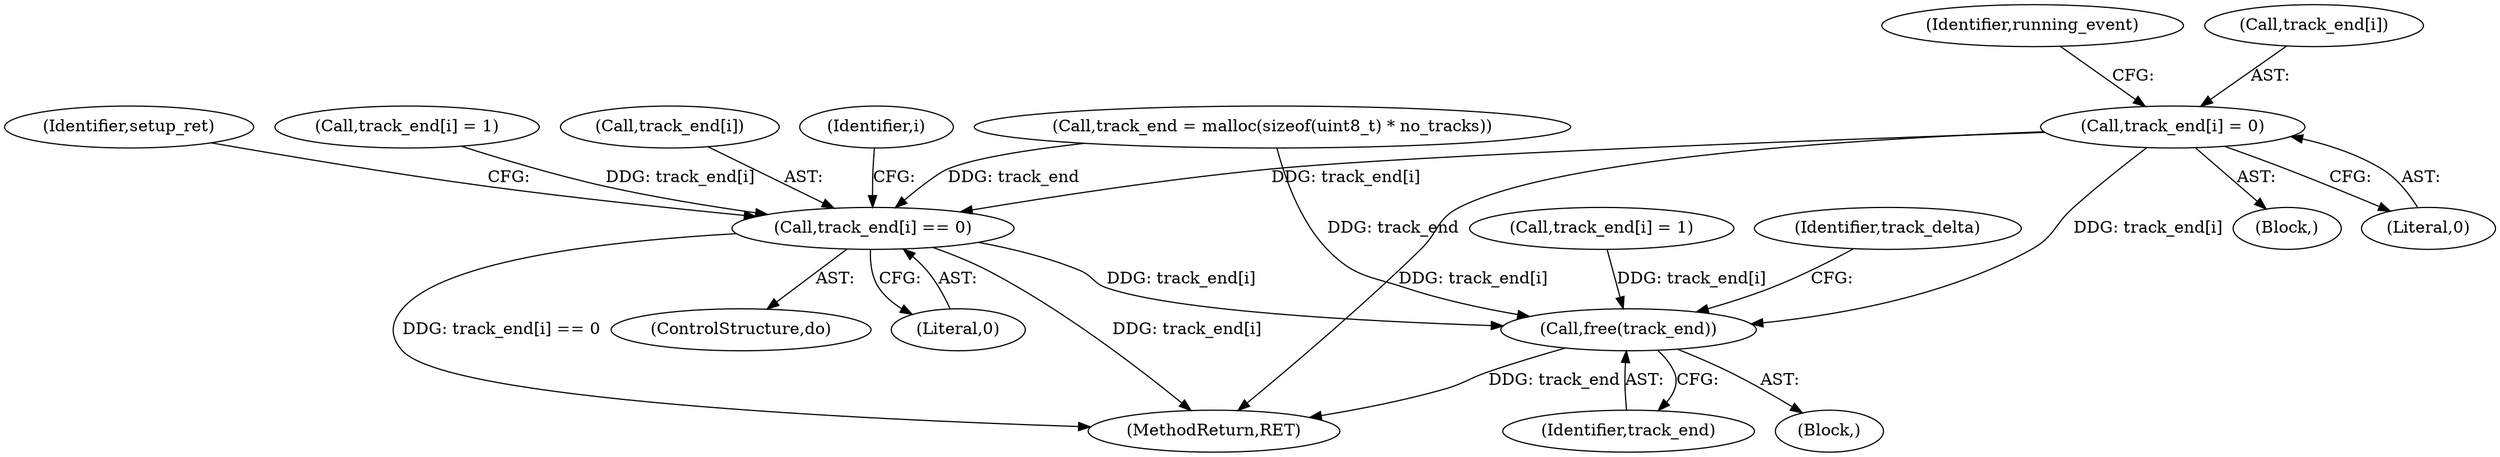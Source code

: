 digraph "0_wildmidi_660b513d99bced8783a4a5984ac2f742c74ebbdd_1@array" {
"1000578" [label="(Call,track_end[i] = 0)"];
"1001455" [label="(Call,track_end[i] == 0)"];
"1001513" [label="(Call,free(track_end))"];
"1000879" [label="(Call,track_end[i] = 1)"];
"1001143" [label="(ControlStructure,do)"];
"1001456" [label="(Call,track_end[i])"];
"1001533" [label="(MethodReturn,RET)"];
"1000585" [label="(Identifier,running_event)"];
"1000443" [label="(Block,)"];
"1000417" [label="(Call,track_end = malloc(sizeof(uint8_t) * no_tracks))"];
"1001136" [label="(Identifier,i)"];
"1000123" [label="(Block,)"];
"1001513" [label="(Call,free(track_end))"];
"1001455" [label="(Call,track_end[i] == 0)"];
"1001516" [label="(Identifier,track_delta)"];
"1001514" [label="(Identifier,track_end)"];
"1001146" [label="(Identifier,setup_ret)"];
"1000582" [label="(Literal,0)"];
"1000578" [label="(Call,track_end[i] = 0)"];
"1000579" [label="(Call,track_end[i])"];
"1001459" [label="(Literal,0)"];
"1001240" [label="(Call,track_end[i] = 1)"];
"1000578" -> "1000443"  [label="AST: "];
"1000578" -> "1000582"  [label="CFG: "];
"1000579" -> "1000578"  [label="AST: "];
"1000582" -> "1000578"  [label="AST: "];
"1000585" -> "1000578"  [label="CFG: "];
"1000578" -> "1001533"  [label="DDG: track_end[i]"];
"1000578" -> "1001455"  [label="DDG: track_end[i]"];
"1000578" -> "1001513"  [label="DDG: track_end[i]"];
"1001455" -> "1001143"  [label="AST: "];
"1001455" -> "1001459"  [label="CFG: "];
"1001456" -> "1001455"  [label="AST: "];
"1001459" -> "1001455"  [label="AST: "];
"1001146" -> "1001455"  [label="CFG: "];
"1001136" -> "1001455"  [label="CFG: "];
"1001455" -> "1001533"  [label="DDG: track_end[i]"];
"1001455" -> "1001533"  [label="DDG: track_end[i] == 0"];
"1001240" -> "1001455"  [label="DDG: track_end[i]"];
"1000417" -> "1001455"  [label="DDG: track_end"];
"1001455" -> "1001513"  [label="DDG: track_end[i]"];
"1001513" -> "1000123"  [label="AST: "];
"1001513" -> "1001514"  [label="CFG: "];
"1001514" -> "1001513"  [label="AST: "];
"1001516" -> "1001513"  [label="CFG: "];
"1001513" -> "1001533"  [label="DDG: track_end"];
"1000417" -> "1001513"  [label="DDG: track_end"];
"1000879" -> "1001513"  [label="DDG: track_end[i]"];
}
